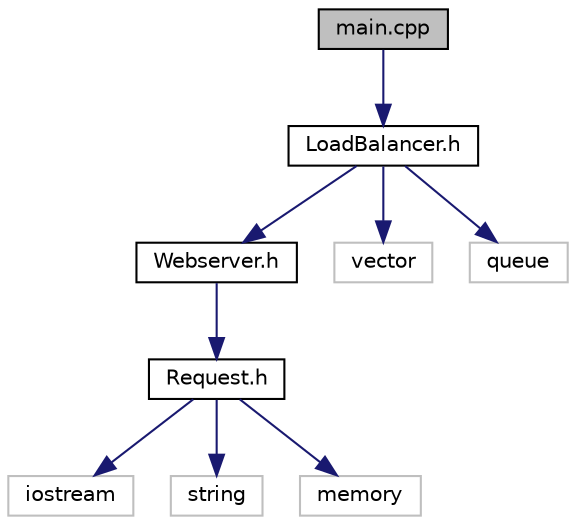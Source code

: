 digraph "main.cpp"
{
  edge [fontname="Helvetica",fontsize="10",labelfontname="Helvetica",labelfontsize="10"];
  node [fontname="Helvetica",fontsize="10",shape=record];
  Node0 [label="main.cpp",height=0.2,width=0.4,color="black", fillcolor="grey75", style="filled", fontcolor="black"];
  Node0 -> Node1 [color="midnightblue",fontsize="10",style="solid"];
  Node1 [label="LoadBalancer.h",height=0.2,width=0.4,color="black", fillcolor="white", style="filled",URL="$LoadBalancer_8h_source.html"];
  Node1 -> Node2 [color="midnightblue",fontsize="10",style="solid"];
  Node2 [label="Webserver.h",height=0.2,width=0.4,color="black", fillcolor="white", style="filled",URL="$Webserver_8h_source.html"];
  Node2 -> Node3 [color="midnightblue",fontsize="10",style="solid"];
  Node3 [label="Request.h",height=0.2,width=0.4,color="black", fillcolor="white", style="filled",URL="$Request_8h_source.html"];
  Node3 -> Node4 [color="midnightblue",fontsize="10",style="solid"];
  Node4 [label="iostream",height=0.2,width=0.4,color="grey75", fillcolor="white", style="filled"];
  Node3 -> Node5 [color="midnightblue",fontsize="10",style="solid"];
  Node5 [label="string",height=0.2,width=0.4,color="grey75", fillcolor="white", style="filled"];
  Node3 -> Node6 [color="midnightblue",fontsize="10",style="solid"];
  Node6 [label="memory",height=0.2,width=0.4,color="grey75", fillcolor="white", style="filled"];
  Node1 -> Node7 [color="midnightblue",fontsize="10",style="solid"];
  Node7 [label="vector",height=0.2,width=0.4,color="grey75", fillcolor="white", style="filled"];
  Node1 -> Node8 [color="midnightblue",fontsize="10",style="solid"];
  Node8 [label="queue",height=0.2,width=0.4,color="grey75", fillcolor="white", style="filled"];
}
